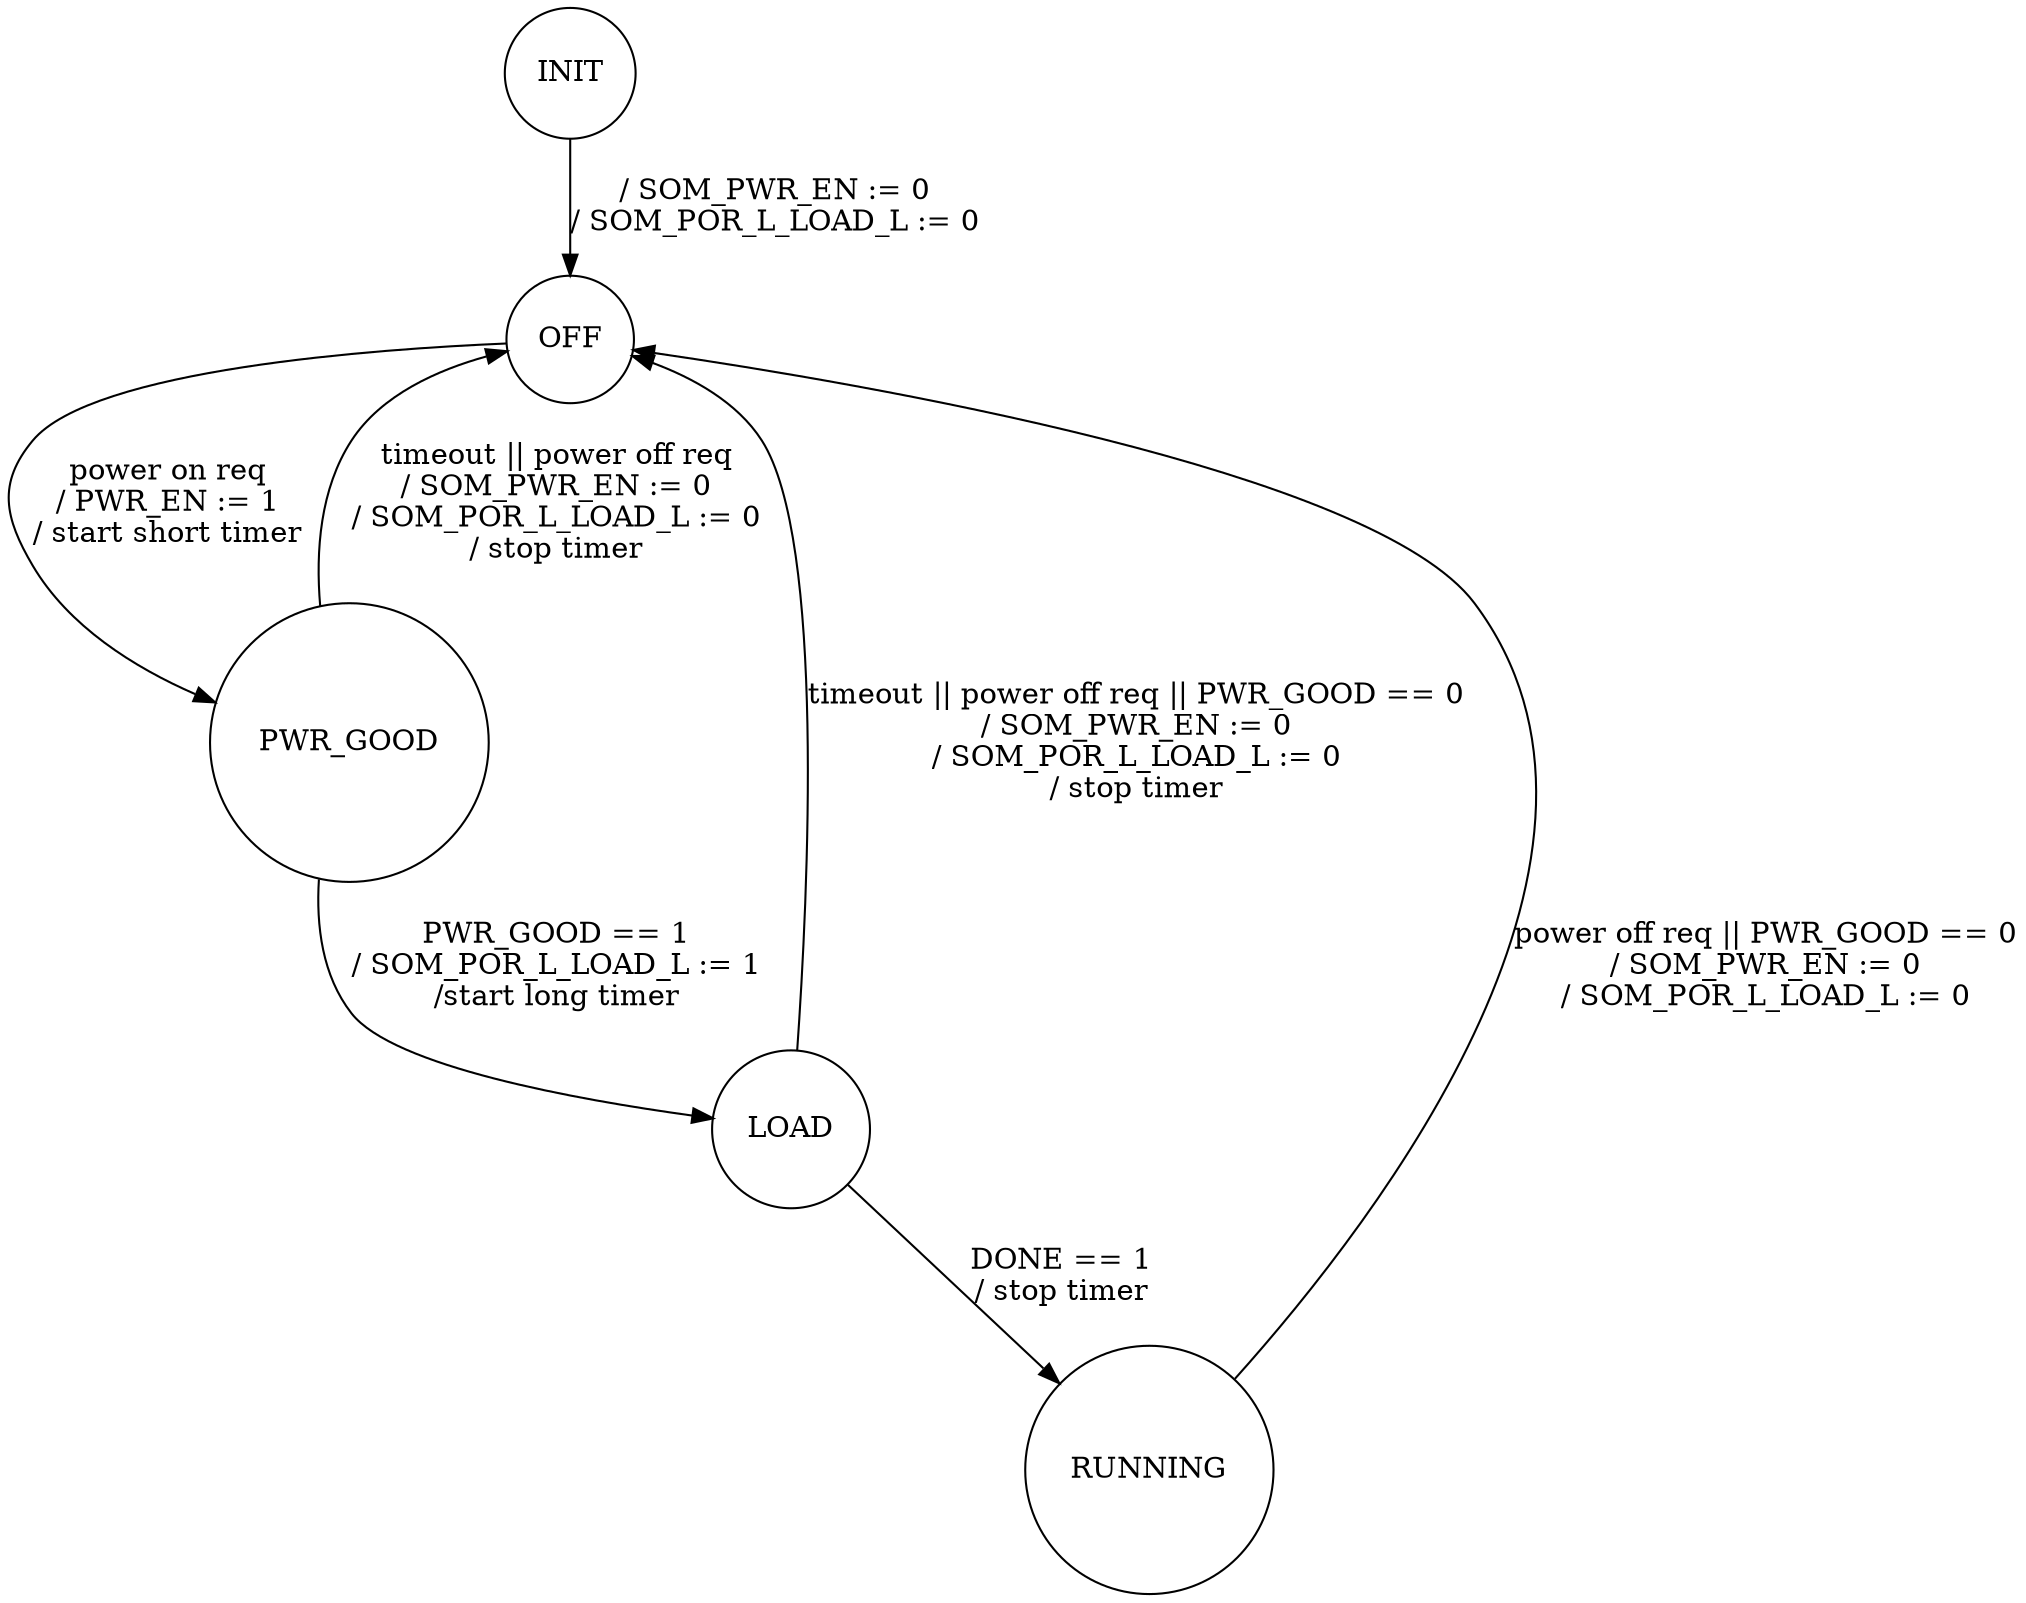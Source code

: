 /* SPDX-License-Identifier: BSD-3-Clause
 *
 * Copyright 2020 The Chromium OS Authors. All rights reserved.
 * Use of this source code is governed by a BSD-style license that can be
 * found in the LICENSE file.
 *
 * Graphviz "dot" source for the state machine diagram.
 */

digraph fpga_sm {
	node [shape = circle];

	INIT -> OFF [label = "/ SOM_PWR_EN := 0\n/ SOM_POR_L_LOAD_L := 0"];
	OFF -> PWR_GOOD [label = "power on req\n/ PWR_EN := 1\n/ start short timer"];
	PWR_GOOD -> LOAD [label = "PWR_GOOD == 1\n/ SOM_POR_L_LOAD_L := 1\n/start long timer"];
	PWR_GOOD -> OFF [label = "timeout || power off req\n/ SOM_PWR_EN := 0\n/ SOM_POR_L_LOAD_L := 0\n/ stop timer"];
	LOAD -> RUNNING [label ="DONE == 1\n/ stop timer"];
	LOAD -> OFF [label = "timeout || power off req || PWR_GOOD == 0\n/ SOM_PWR_EN := 0\n/ SOM_POR_L_LOAD_L := 0\n/ stop timer"];
	RUNNING -> OFF [label = "power off req || PWR_GOOD == 0\n/ SOM_PWR_EN := 0\n/ SOM_POR_L_LOAD_L := 0"];
}
